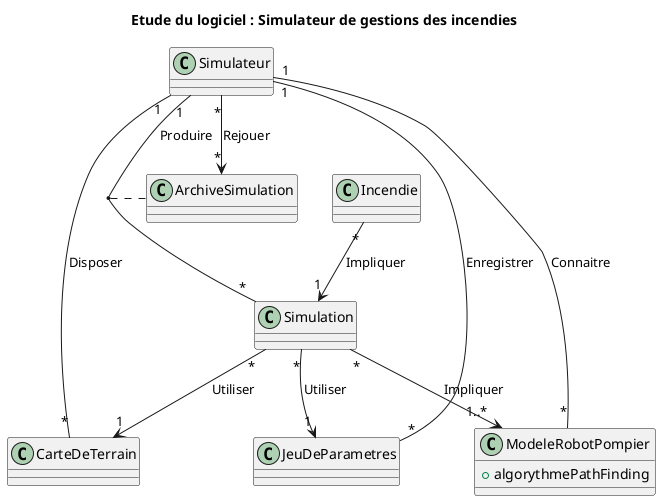@startuml
title Etude du logiciel : Simulateur de gestions des incendies

class Simulateur
class Simulation
class ArchiveSimulation
class CarteDeTerrain
class ModeleRobotPompier {
  +algorythmePathFinding
}
class JeuDeParametres
class Incendie

Simulateur "1"--"*" Simulation : Produire
Simulateur "1"--"*" ModeleRobotPompier : Connaitre
Simulateur "1"--"*" CarteDeTerrain : Disposer
(Simulateur, Simulation) .. ArchiveSimulation
Simulation "*"-->"1..*" ModeleRobotPompier : Impliquer
Simulation "*"-->"1" CarteDeTerrain : Utiliser
Simulateur "1"--"*" JeuDeParametres : Enregistrer
Simulation "*"-->"1" JeuDeParametres : Utiliser
Simulateur "*"-->"*" ArchiveSimulation : Rejouer

Incendie "*"-->"1" Simulation : Impliquer

@enduml